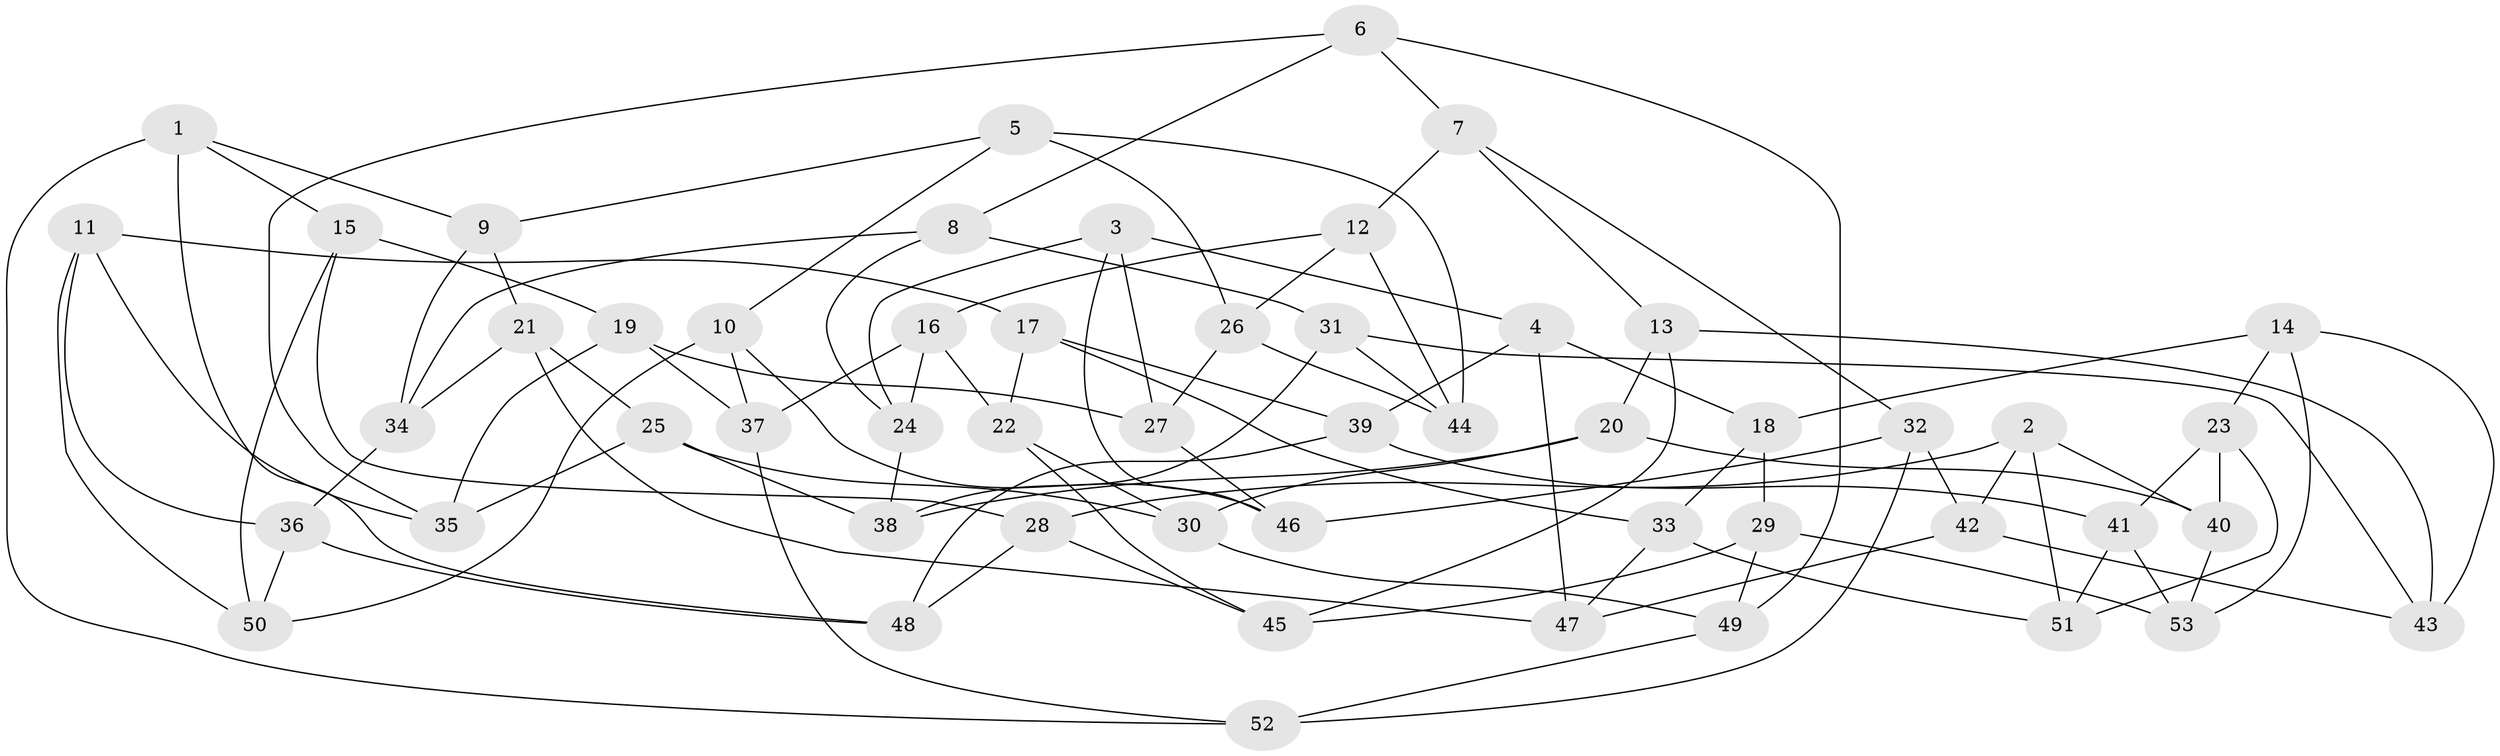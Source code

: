 // coarse degree distribution, {3: 0.2857142857142857, 5: 0.2857142857142857, 4: 0.19047619047619047, 8: 0.047619047619047616, 9: 0.047619047619047616, 7: 0.047619047619047616, 2: 0.047619047619047616, 6: 0.047619047619047616}
// Generated by graph-tools (version 1.1) at 2025/01/03/04/25 22:01:33]
// undirected, 53 vertices, 106 edges
graph export_dot {
graph [start="1"]
  node [color=gray90,style=filled];
  1;
  2;
  3;
  4;
  5;
  6;
  7;
  8;
  9;
  10;
  11;
  12;
  13;
  14;
  15;
  16;
  17;
  18;
  19;
  20;
  21;
  22;
  23;
  24;
  25;
  26;
  27;
  28;
  29;
  30;
  31;
  32;
  33;
  34;
  35;
  36;
  37;
  38;
  39;
  40;
  41;
  42;
  43;
  44;
  45;
  46;
  47;
  48;
  49;
  50;
  51;
  52;
  53;
  1 -- 15;
  1 -- 48;
  1 -- 52;
  1 -- 9;
  2 -- 51;
  2 -- 42;
  2 -- 28;
  2 -- 40;
  3 -- 4;
  3 -- 27;
  3 -- 46;
  3 -- 24;
  4 -- 47;
  4 -- 18;
  4 -- 39;
  5 -- 44;
  5 -- 9;
  5 -- 26;
  5 -- 10;
  6 -- 7;
  6 -- 35;
  6 -- 8;
  6 -- 49;
  7 -- 13;
  7 -- 32;
  7 -- 12;
  8 -- 34;
  8 -- 24;
  8 -- 31;
  9 -- 21;
  9 -- 34;
  10 -- 46;
  10 -- 50;
  10 -- 37;
  11 -- 17;
  11 -- 36;
  11 -- 50;
  11 -- 35;
  12 -- 44;
  12 -- 16;
  12 -- 26;
  13 -- 45;
  13 -- 20;
  13 -- 43;
  14 -- 43;
  14 -- 23;
  14 -- 18;
  14 -- 53;
  15 -- 28;
  15 -- 50;
  15 -- 19;
  16 -- 24;
  16 -- 37;
  16 -- 22;
  17 -- 39;
  17 -- 33;
  17 -- 22;
  18 -- 33;
  18 -- 29;
  19 -- 35;
  19 -- 37;
  19 -- 27;
  20 -- 30;
  20 -- 40;
  20 -- 38;
  21 -- 47;
  21 -- 34;
  21 -- 25;
  22 -- 30;
  22 -- 45;
  23 -- 40;
  23 -- 51;
  23 -- 41;
  24 -- 38;
  25 -- 38;
  25 -- 35;
  25 -- 30;
  26 -- 27;
  26 -- 44;
  27 -- 46;
  28 -- 45;
  28 -- 48;
  29 -- 53;
  29 -- 45;
  29 -- 49;
  30 -- 49;
  31 -- 38;
  31 -- 43;
  31 -- 44;
  32 -- 42;
  32 -- 52;
  32 -- 46;
  33 -- 51;
  33 -- 47;
  34 -- 36;
  36 -- 48;
  36 -- 50;
  37 -- 52;
  39 -- 41;
  39 -- 48;
  40 -- 53;
  41 -- 53;
  41 -- 51;
  42 -- 47;
  42 -- 43;
  49 -- 52;
}
